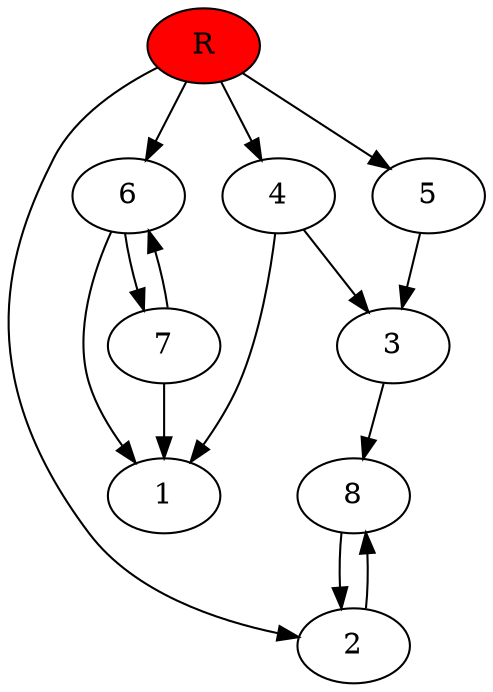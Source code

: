digraph prb40437 {
	1
	2
	3
	4
	5
	6
	7
	8
	R [fillcolor="#ff0000" style=filled]
	2 -> 8
	3 -> 8
	4 -> 1
	4 -> 3
	5 -> 3
	6 -> 1
	6 -> 7
	7 -> 1
	7 -> 6
	8 -> 2
	R -> 2
	R -> 4
	R -> 5
	R -> 6
}
